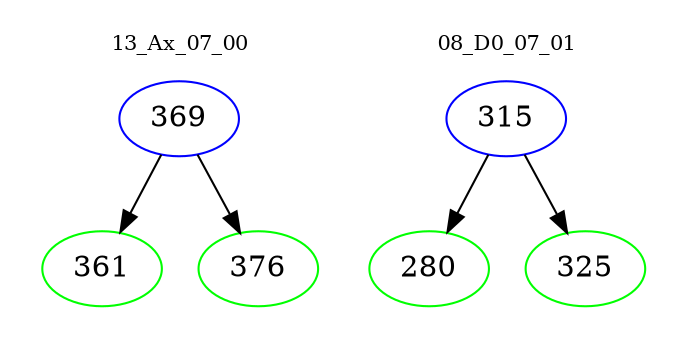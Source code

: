 digraph{
subgraph cluster_0 {
color = white
label = "13_Ax_07_00";
fontsize=10;
T0_369 [label="369", color="blue"]
T0_369 -> T0_361 [color="black"]
T0_361 [label="361", color="green"]
T0_369 -> T0_376 [color="black"]
T0_376 [label="376", color="green"]
}
subgraph cluster_1 {
color = white
label = "08_D0_07_01";
fontsize=10;
T1_315 [label="315", color="blue"]
T1_315 -> T1_280 [color="black"]
T1_280 [label="280", color="green"]
T1_315 -> T1_325 [color="black"]
T1_325 [label="325", color="green"]
}
}

